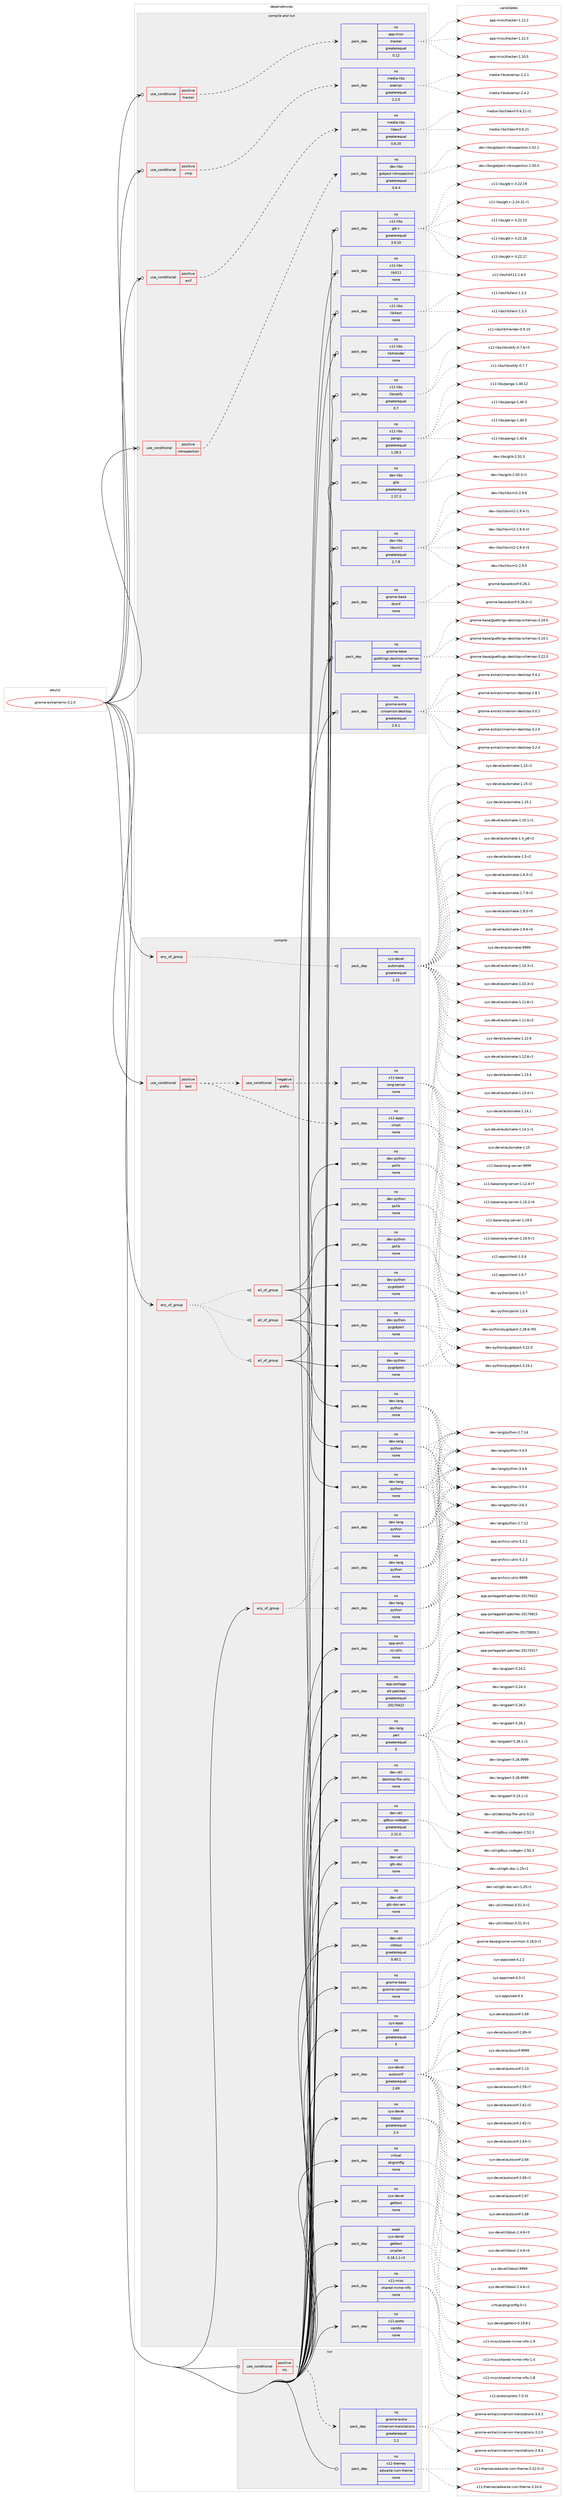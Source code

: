 digraph prolog {

# *************
# Graph options
# *************

newrank=true;
concentrate=true;
compound=true;
graph [rankdir=LR,fontname=Helvetica,fontsize=10,ranksep=1.5];#, ranksep=2.5, nodesep=0.2];
edge  [arrowhead=vee];
node  [fontname=Helvetica,fontsize=10];

# **********
# The ebuild
# **********

subgraph cluster_leftcol {
color=gray;
rank=same;
label=<<i>ebuild</i>>;
id [label="gnome-extra/nemo-3.2.0", color=red, width=4, href="../gnome-extra/nemo-3.2.0.svg"];
}

# ****************
# The dependencies
# ****************

subgraph cluster_midcol {
color=gray;
label=<<i>dependencies</i>>;
subgraph cluster_compile {
fillcolor="#eeeeee";
style=filled;
label=<<i>compile</i>>;
subgraph any4869 {
dependency311850 [label=<<TABLE BORDER="0" CELLBORDER="1" CELLSPACING="0" CELLPADDING="4"><TR><TD CELLPADDING="10">any_of_group</TD></TR></TABLE>>, shape=none, color=red];subgraph all85 {
dependency311851 [label=<<TABLE BORDER="0" CELLBORDER="1" CELLSPACING="0" CELLPADDING="4"><TR><TD CELLPADDING="10">all_of_group</TD></TR></TABLE>>, shape=none, color=red];subgraph pack224822 {
dependency311852 [label=<<TABLE BORDER="0" CELLBORDER="1" CELLSPACING="0" CELLPADDING="4" WIDTH="220"><TR><TD ROWSPAN="6" CELLPADDING="30">pack_dep</TD></TR><TR><TD WIDTH="110">no</TD></TR><TR><TD>dev-lang</TD></TR><TR><TD>python</TD></TR><TR><TD>none</TD></TR><TR><TD></TD></TR></TABLE>>, shape=none, color=blue];
}
dependency311851:e -> dependency311852:w [weight=20,style="solid",arrowhead="inv"];
subgraph pack224823 {
dependency311853 [label=<<TABLE BORDER="0" CELLBORDER="1" CELLSPACING="0" CELLPADDING="4" WIDTH="220"><TR><TD ROWSPAN="6" CELLPADDING="30">pack_dep</TD></TR><TR><TD WIDTH="110">no</TD></TR><TR><TD>dev-python</TD></TR><TR><TD>polib</TD></TR><TR><TD>none</TD></TR><TR><TD></TD></TR></TABLE>>, shape=none, color=blue];
}
dependency311851:e -> dependency311853:w [weight=20,style="solid",arrowhead="inv"];
subgraph pack224824 {
dependency311854 [label=<<TABLE BORDER="0" CELLBORDER="1" CELLSPACING="0" CELLPADDING="4" WIDTH="220"><TR><TD ROWSPAN="6" CELLPADDING="30">pack_dep</TD></TR><TR><TD WIDTH="110">no</TD></TR><TR><TD>dev-python</TD></TR><TR><TD>pygobject</TD></TR><TR><TD>none</TD></TR><TR><TD></TD></TR></TABLE>>, shape=none, color=blue];
}
dependency311851:e -> dependency311854:w [weight=20,style="solid",arrowhead="inv"];
}
dependency311850:e -> dependency311851:w [weight=20,style="dotted",arrowhead="oinv"];
subgraph all86 {
dependency311855 [label=<<TABLE BORDER="0" CELLBORDER="1" CELLSPACING="0" CELLPADDING="4"><TR><TD CELLPADDING="10">all_of_group</TD></TR></TABLE>>, shape=none, color=red];subgraph pack224825 {
dependency311856 [label=<<TABLE BORDER="0" CELLBORDER="1" CELLSPACING="0" CELLPADDING="4" WIDTH="220"><TR><TD ROWSPAN="6" CELLPADDING="30">pack_dep</TD></TR><TR><TD WIDTH="110">no</TD></TR><TR><TD>dev-lang</TD></TR><TR><TD>python</TD></TR><TR><TD>none</TD></TR><TR><TD></TD></TR></TABLE>>, shape=none, color=blue];
}
dependency311855:e -> dependency311856:w [weight=20,style="solid",arrowhead="inv"];
subgraph pack224826 {
dependency311857 [label=<<TABLE BORDER="0" CELLBORDER="1" CELLSPACING="0" CELLPADDING="4" WIDTH="220"><TR><TD ROWSPAN="6" CELLPADDING="30">pack_dep</TD></TR><TR><TD WIDTH="110">no</TD></TR><TR><TD>dev-python</TD></TR><TR><TD>polib</TD></TR><TR><TD>none</TD></TR><TR><TD></TD></TR></TABLE>>, shape=none, color=blue];
}
dependency311855:e -> dependency311857:w [weight=20,style="solid",arrowhead="inv"];
subgraph pack224827 {
dependency311858 [label=<<TABLE BORDER="0" CELLBORDER="1" CELLSPACING="0" CELLPADDING="4" WIDTH="220"><TR><TD ROWSPAN="6" CELLPADDING="30">pack_dep</TD></TR><TR><TD WIDTH="110">no</TD></TR><TR><TD>dev-python</TD></TR><TR><TD>pygobject</TD></TR><TR><TD>none</TD></TR><TR><TD></TD></TR></TABLE>>, shape=none, color=blue];
}
dependency311855:e -> dependency311858:w [weight=20,style="solid",arrowhead="inv"];
}
dependency311850:e -> dependency311855:w [weight=20,style="dotted",arrowhead="oinv"];
subgraph all87 {
dependency311859 [label=<<TABLE BORDER="0" CELLBORDER="1" CELLSPACING="0" CELLPADDING="4"><TR><TD CELLPADDING="10">all_of_group</TD></TR></TABLE>>, shape=none, color=red];subgraph pack224828 {
dependency311860 [label=<<TABLE BORDER="0" CELLBORDER="1" CELLSPACING="0" CELLPADDING="4" WIDTH="220"><TR><TD ROWSPAN="6" CELLPADDING="30">pack_dep</TD></TR><TR><TD WIDTH="110">no</TD></TR><TR><TD>dev-lang</TD></TR><TR><TD>python</TD></TR><TR><TD>none</TD></TR><TR><TD></TD></TR></TABLE>>, shape=none, color=blue];
}
dependency311859:e -> dependency311860:w [weight=20,style="solid",arrowhead="inv"];
subgraph pack224829 {
dependency311861 [label=<<TABLE BORDER="0" CELLBORDER="1" CELLSPACING="0" CELLPADDING="4" WIDTH="220"><TR><TD ROWSPAN="6" CELLPADDING="30">pack_dep</TD></TR><TR><TD WIDTH="110">no</TD></TR><TR><TD>dev-python</TD></TR><TR><TD>polib</TD></TR><TR><TD>none</TD></TR><TR><TD></TD></TR></TABLE>>, shape=none, color=blue];
}
dependency311859:e -> dependency311861:w [weight=20,style="solid",arrowhead="inv"];
subgraph pack224830 {
dependency311862 [label=<<TABLE BORDER="0" CELLBORDER="1" CELLSPACING="0" CELLPADDING="4" WIDTH="220"><TR><TD ROWSPAN="6" CELLPADDING="30">pack_dep</TD></TR><TR><TD WIDTH="110">no</TD></TR><TR><TD>dev-python</TD></TR><TR><TD>pygobject</TD></TR><TR><TD>none</TD></TR><TR><TD></TD></TR></TABLE>>, shape=none, color=blue];
}
dependency311859:e -> dependency311862:w [weight=20,style="solid",arrowhead="inv"];
}
dependency311850:e -> dependency311859:w [weight=20,style="dotted",arrowhead="oinv"];
}
id:e -> dependency311850:w [weight=20,style="solid",arrowhead="vee"];
subgraph any4870 {
dependency311863 [label=<<TABLE BORDER="0" CELLBORDER="1" CELLSPACING="0" CELLPADDING="4"><TR><TD CELLPADDING="10">any_of_group</TD></TR></TABLE>>, shape=none, color=red];subgraph pack224831 {
dependency311864 [label=<<TABLE BORDER="0" CELLBORDER="1" CELLSPACING="0" CELLPADDING="4" WIDTH="220"><TR><TD ROWSPAN="6" CELLPADDING="30">pack_dep</TD></TR><TR><TD WIDTH="110">no</TD></TR><TR><TD>dev-lang</TD></TR><TR><TD>python</TD></TR><TR><TD>none</TD></TR><TR><TD></TD></TR></TABLE>>, shape=none, color=blue];
}
dependency311863:e -> dependency311864:w [weight=20,style="dotted",arrowhead="oinv"];
subgraph pack224832 {
dependency311865 [label=<<TABLE BORDER="0" CELLBORDER="1" CELLSPACING="0" CELLPADDING="4" WIDTH="220"><TR><TD ROWSPAN="6" CELLPADDING="30">pack_dep</TD></TR><TR><TD WIDTH="110">no</TD></TR><TR><TD>dev-lang</TD></TR><TR><TD>python</TD></TR><TR><TD>none</TD></TR><TR><TD></TD></TR></TABLE>>, shape=none, color=blue];
}
dependency311863:e -> dependency311865:w [weight=20,style="dotted",arrowhead="oinv"];
subgraph pack224833 {
dependency311866 [label=<<TABLE BORDER="0" CELLBORDER="1" CELLSPACING="0" CELLPADDING="4" WIDTH="220"><TR><TD ROWSPAN="6" CELLPADDING="30">pack_dep</TD></TR><TR><TD WIDTH="110">no</TD></TR><TR><TD>dev-lang</TD></TR><TR><TD>python</TD></TR><TR><TD>none</TD></TR><TR><TD></TD></TR></TABLE>>, shape=none, color=blue];
}
dependency311863:e -> dependency311866:w [weight=20,style="dotted",arrowhead="oinv"];
}
id:e -> dependency311863:w [weight=20,style="solid",arrowhead="vee"];
subgraph any4871 {
dependency311867 [label=<<TABLE BORDER="0" CELLBORDER="1" CELLSPACING="0" CELLPADDING="4"><TR><TD CELLPADDING="10">any_of_group</TD></TR></TABLE>>, shape=none, color=red];subgraph pack224834 {
dependency311868 [label=<<TABLE BORDER="0" CELLBORDER="1" CELLSPACING="0" CELLPADDING="4" WIDTH="220"><TR><TD ROWSPAN="6" CELLPADDING="30">pack_dep</TD></TR><TR><TD WIDTH="110">no</TD></TR><TR><TD>sys-devel</TD></TR><TR><TD>automake</TD></TR><TR><TD>greaterequal</TD></TR><TR><TD>1.15</TD></TR></TABLE>>, shape=none, color=blue];
}
dependency311867:e -> dependency311868:w [weight=20,style="dotted",arrowhead="oinv"];
}
id:e -> dependency311867:w [weight=20,style="solid",arrowhead="vee"];
subgraph cond82077 {
dependency311869 [label=<<TABLE BORDER="0" CELLBORDER="1" CELLSPACING="0" CELLPADDING="4"><TR><TD ROWSPAN="3" CELLPADDING="10">use_conditional</TD></TR><TR><TD>positive</TD></TR><TR><TD>test</TD></TR></TABLE>>, shape=none, color=red];
subgraph cond82078 {
dependency311870 [label=<<TABLE BORDER="0" CELLBORDER="1" CELLSPACING="0" CELLPADDING="4"><TR><TD ROWSPAN="3" CELLPADDING="10">use_conditional</TD></TR><TR><TD>negative</TD></TR><TR><TD>prefix</TD></TR></TABLE>>, shape=none, color=red];
subgraph pack224835 {
dependency311871 [label=<<TABLE BORDER="0" CELLBORDER="1" CELLSPACING="0" CELLPADDING="4" WIDTH="220"><TR><TD ROWSPAN="6" CELLPADDING="30">pack_dep</TD></TR><TR><TD WIDTH="110">no</TD></TR><TR><TD>x11-base</TD></TR><TR><TD>xorg-server</TD></TR><TR><TD>none</TD></TR><TR><TD></TD></TR></TABLE>>, shape=none, color=blue];
}
dependency311870:e -> dependency311871:w [weight=20,style="dashed",arrowhead="vee"];
}
dependency311869:e -> dependency311870:w [weight=20,style="dashed",arrowhead="vee"];
subgraph pack224836 {
dependency311872 [label=<<TABLE BORDER="0" CELLBORDER="1" CELLSPACING="0" CELLPADDING="4" WIDTH="220"><TR><TD ROWSPAN="6" CELLPADDING="30">pack_dep</TD></TR><TR><TD WIDTH="110">no</TD></TR><TR><TD>x11-apps</TD></TR><TR><TD>xhost</TD></TR><TR><TD>none</TD></TR><TR><TD></TD></TR></TABLE>>, shape=none, color=blue];
}
dependency311869:e -> dependency311872:w [weight=20,style="dashed",arrowhead="vee"];
}
id:e -> dependency311869:w [weight=20,style="solid",arrowhead="vee"];
subgraph pack224837 {
dependency311873 [label=<<TABLE BORDER="0" CELLBORDER="1" CELLSPACING="0" CELLPADDING="4" WIDTH="220"><TR><TD ROWSPAN="6" CELLPADDING="30">pack_dep</TD></TR><TR><TD WIDTH="110">no</TD></TR><TR><TD>app-arch</TD></TR><TR><TD>xz-utils</TD></TR><TR><TD>none</TD></TR><TR><TD></TD></TR></TABLE>>, shape=none, color=blue];
}
id:e -> dependency311873:w [weight=20,style="solid",arrowhead="vee"];
subgraph pack224838 {
dependency311874 [label=<<TABLE BORDER="0" CELLBORDER="1" CELLSPACING="0" CELLPADDING="4" WIDTH="220"><TR><TD ROWSPAN="6" CELLPADDING="30">pack_dep</TD></TR><TR><TD WIDTH="110">no</TD></TR><TR><TD>app-portage</TD></TR><TR><TD>elt-patches</TD></TR><TR><TD>greaterequal</TD></TR><TR><TD>20170422</TD></TR></TABLE>>, shape=none, color=blue];
}
id:e -> dependency311874:w [weight=20,style="solid",arrowhead="vee"];
subgraph pack224839 {
dependency311875 [label=<<TABLE BORDER="0" CELLBORDER="1" CELLSPACING="0" CELLPADDING="4" WIDTH="220"><TR><TD ROWSPAN="6" CELLPADDING="30">pack_dep</TD></TR><TR><TD WIDTH="110">no</TD></TR><TR><TD>dev-lang</TD></TR><TR><TD>perl</TD></TR><TR><TD>greaterequal</TD></TR><TR><TD>5</TD></TR></TABLE>>, shape=none, color=blue];
}
id:e -> dependency311875:w [weight=20,style="solid",arrowhead="vee"];
subgraph pack224840 {
dependency311876 [label=<<TABLE BORDER="0" CELLBORDER="1" CELLSPACING="0" CELLPADDING="4" WIDTH="220"><TR><TD ROWSPAN="6" CELLPADDING="30">pack_dep</TD></TR><TR><TD WIDTH="110">no</TD></TR><TR><TD>dev-util</TD></TR><TR><TD>desktop-file-utils</TD></TR><TR><TD>none</TD></TR><TR><TD></TD></TR></TABLE>>, shape=none, color=blue];
}
id:e -> dependency311876:w [weight=20,style="solid",arrowhead="vee"];
subgraph pack224841 {
dependency311877 [label=<<TABLE BORDER="0" CELLBORDER="1" CELLSPACING="0" CELLPADDING="4" WIDTH="220"><TR><TD ROWSPAN="6" CELLPADDING="30">pack_dep</TD></TR><TR><TD WIDTH="110">no</TD></TR><TR><TD>dev-util</TD></TR><TR><TD>gdbus-codegen</TD></TR><TR><TD>greaterequal</TD></TR><TR><TD>2.31.0</TD></TR></TABLE>>, shape=none, color=blue];
}
id:e -> dependency311877:w [weight=20,style="solid",arrowhead="vee"];
subgraph pack224842 {
dependency311878 [label=<<TABLE BORDER="0" CELLBORDER="1" CELLSPACING="0" CELLPADDING="4" WIDTH="220"><TR><TD ROWSPAN="6" CELLPADDING="30">pack_dep</TD></TR><TR><TD WIDTH="110">no</TD></TR><TR><TD>dev-util</TD></TR><TR><TD>gtk-doc</TD></TR><TR><TD>none</TD></TR><TR><TD></TD></TR></TABLE>>, shape=none, color=blue];
}
id:e -> dependency311878:w [weight=20,style="solid",arrowhead="vee"];
subgraph pack224843 {
dependency311879 [label=<<TABLE BORDER="0" CELLBORDER="1" CELLSPACING="0" CELLPADDING="4" WIDTH="220"><TR><TD ROWSPAN="6" CELLPADDING="30">pack_dep</TD></TR><TR><TD WIDTH="110">no</TD></TR><TR><TD>dev-util</TD></TR><TR><TD>gtk-doc-am</TD></TR><TR><TD>none</TD></TR><TR><TD></TD></TR></TABLE>>, shape=none, color=blue];
}
id:e -> dependency311879:w [weight=20,style="solid",arrowhead="vee"];
subgraph pack224844 {
dependency311880 [label=<<TABLE BORDER="0" CELLBORDER="1" CELLSPACING="0" CELLPADDING="4" WIDTH="220"><TR><TD ROWSPAN="6" CELLPADDING="30">pack_dep</TD></TR><TR><TD WIDTH="110">no</TD></TR><TR><TD>dev-util</TD></TR><TR><TD>intltool</TD></TR><TR><TD>greaterequal</TD></TR><TR><TD>0.40.1</TD></TR></TABLE>>, shape=none, color=blue];
}
id:e -> dependency311880:w [weight=20,style="solid",arrowhead="vee"];
subgraph pack224845 {
dependency311881 [label=<<TABLE BORDER="0" CELLBORDER="1" CELLSPACING="0" CELLPADDING="4" WIDTH="220"><TR><TD ROWSPAN="6" CELLPADDING="30">pack_dep</TD></TR><TR><TD WIDTH="110">no</TD></TR><TR><TD>gnome-base</TD></TR><TR><TD>gnome-common</TD></TR><TR><TD>none</TD></TR><TR><TD></TD></TR></TABLE>>, shape=none, color=blue];
}
id:e -> dependency311881:w [weight=20,style="solid",arrowhead="vee"];
subgraph pack224846 {
dependency311882 [label=<<TABLE BORDER="0" CELLBORDER="1" CELLSPACING="0" CELLPADDING="4" WIDTH="220"><TR><TD ROWSPAN="6" CELLPADDING="30">pack_dep</TD></TR><TR><TD WIDTH="110">no</TD></TR><TR><TD>sys-apps</TD></TR><TR><TD>sed</TD></TR><TR><TD>greaterequal</TD></TR><TR><TD>4</TD></TR></TABLE>>, shape=none, color=blue];
}
id:e -> dependency311882:w [weight=20,style="solid",arrowhead="vee"];
subgraph pack224847 {
dependency311883 [label=<<TABLE BORDER="0" CELLBORDER="1" CELLSPACING="0" CELLPADDING="4" WIDTH="220"><TR><TD ROWSPAN="6" CELLPADDING="30">pack_dep</TD></TR><TR><TD WIDTH="110">no</TD></TR><TR><TD>sys-devel</TD></TR><TR><TD>autoconf</TD></TR><TR><TD>greaterequal</TD></TR><TR><TD>2.69</TD></TR></TABLE>>, shape=none, color=blue];
}
id:e -> dependency311883:w [weight=20,style="solid",arrowhead="vee"];
subgraph pack224848 {
dependency311884 [label=<<TABLE BORDER="0" CELLBORDER="1" CELLSPACING="0" CELLPADDING="4" WIDTH="220"><TR><TD ROWSPAN="6" CELLPADDING="30">pack_dep</TD></TR><TR><TD WIDTH="110">no</TD></TR><TR><TD>sys-devel</TD></TR><TR><TD>gettext</TD></TR><TR><TD>none</TD></TR><TR><TD></TD></TR></TABLE>>, shape=none, color=blue];
}
id:e -> dependency311884:w [weight=20,style="solid",arrowhead="vee"];
subgraph pack224849 {
dependency311885 [label=<<TABLE BORDER="0" CELLBORDER="1" CELLSPACING="0" CELLPADDING="4" WIDTH="220"><TR><TD ROWSPAN="6" CELLPADDING="30">pack_dep</TD></TR><TR><TD WIDTH="110">no</TD></TR><TR><TD>sys-devel</TD></TR><TR><TD>libtool</TD></TR><TR><TD>greaterequal</TD></TR><TR><TD>2.4</TD></TR></TABLE>>, shape=none, color=blue];
}
id:e -> dependency311885:w [weight=20,style="solid",arrowhead="vee"];
subgraph pack224850 {
dependency311886 [label=<<TABLE BORDER="0" CELLBORDER="1" CELLSPACING="0" CELLPADDING="4" WIDTH="220"><TR><TD ROWSPAN="6" CELLPADDING="30">pack_dep</TD></TR><TR><TD WIDTH="110">no</TD></TR><TR><TD>virtual</TD></TR><TR><TD>pkgconfig</TD></TR><TR><TD>none</TD></TR><TR><TD></TD></TR></TABLE>>, shape=none, color=blue];
}
id:e -> dependency311886:w [weight=20,style="solid",arrowhead="vee"];
subgraph pack224851 {
dependency311887 [label=<<TABLE BORDER="0" CELLBORDER="1" CELLSPACING="0" CELLPADDING="4" WIDTH="220"><TR><TD ROWSPAN="6" CELLPADDING="30">pack_dep</TD></TR><TR><TD WIDTH="110">no</TD></TR><TR><TD>x11-misc</TD></TR><TR><TD>shared-mime-info</TD></TR><TR><TD>none</TD></TR><TR><TD></TD></TR></TABLE>>, shape=none, color=blue];
}
id:e -> dependency311887:w [weight=20,style="solid",arrowhead="vee"];
subgraph pack224852 {
dependency311888 [label=<<TABLE BORDER="0" CELLBORDER="1" CELLSPACING="0" CELLPADDING="4" WIDTH="220"><TR><TD ROWSPAN="6" CELLPADDING="30">pack_dep</TD></TR><TR><TD WIDTH="110">no</TD></TR><TR><TD>x11-proto</TD></TR><TR><TD>xproto</TD></TR><TR><TD>none</TD></TR><TR><TD></TD></TR></TABLE>>, shape=none, color=blue];
}
id:e -> dependency311888:w [weight=20,style="solid",arrowhead="vee"];
subgraph pack224853 {
dependency311889 [label=<<TABLE BORDER="0" CELLBORDER="1" CELLSPACING="0" CELLPADDING="4" WIDTH="220"><TR><TD ROWSPAN="6" CELLPADDING="30">pack_dep</TD></TR><TR><TD WIDTH="110">weak</TD></TR><TR><TD>sys-devel</TD></TR><TR><TD>gettext</TD></TR><TR><TD>smaller</TD></TR><TR><TD>0.18.1.1-r3</TD></TR></TABLE>>, shape=none, color=blue];
}
id:e -> dependency311889:w [weight=20,style="solid",arrowhead="vee"];
}
subgraph cluster_compileandrun {
fillcolor="#eeeeee";
style=filled;
label=<<i>compile and run</i>>;
subgraph cond82079 {
dependency311890 [label=<<TABLE BORDER="0" CELLBORDER="1" CELLSPACING="0" CELLPADDING="4"><TR><TD ROWSPAN="3" CELLPADDING="10">use_conditional</TD></TR><TR><TD>positive</TD></TR><TR><TD>exif</TD></TR></TABLE>>, shape=none, color=red];
subgraph pack224854 {
dependency311891 [label=<<TABLE BORDER="0" CELLBORDER="1" CELLSPACING="0" CELLPADDING="4" WIDTH="220"><TR><TD ROWSPAN="6" CELLPADDING="30">pack_dep</TD></TR><TR><TD WIDTH="110">no</TD></TR><TR><TD>media-libs</TD></TR><TR><TD>libexif</TD></TR><TR><TD>greaterequal</TD></TR><TR><TD>0.6.20</TD></TR></TABLE>>, shape=none, color=blue];
}
dependency311890:e -> dependency311891:w [weight=20,style="dashed",arrowhead="vee"];
}
id:e -> dependency311890:w [weight=20,style="solid",arrowhead="odotvee"];
subgraph cond82080 {
dependency311892 [label=<<TABLE BORDER="0" CELLBORDER="1" CELLSPACING="0" CELLPADDING="4"><TR><TD ROWSPAN="3" CELLPADDING="10">use_conditional</TD></TR><TR><TD>positive</TD></TR><TR><TD>introspection</TD></TR></TABLE>>, shape=none, color=red];
subgraph pack224855 {
dependency311893 [label=<<TABLE BORDER="0" CELLBORDER="1" CELLSPACING="0" CELLPADDING="4" WIDTH="220"><TR><TD ROWSPAN="6" CELLPADDING="30">pack_dep</TD></TR><TR><TD WIDTH="110">no</TD></TR><TR><TD>dev-libs</TD></TR><TR><TD>gobject-introspection</TD></TR><TR><TD>greaterequal</TD></TR><TR><TD>0.6.4</TD></TR></TABLE>>, shape=none, color=blue];
}
dependency311892:e -> dependency311893:w [weight=20,style="dashed",arrowhead="vee"];
}
id:e -> dependency311892:w [weight=20,style="solid",arrowhead="odotvee"];
subgraph cond82081 {
dependency311894 [label=<<TABLE BORDER="0" CELLBORDER="1" CELLSPACING="0" CELLPADDING="4"><TR><TD ROWSPAN="3" CELLPADDING="10">use_conditional</TD></TR><TR><TD>positive</TD></TR><TR><TD>tracker</TD></TR></TABLE>>, shape=none, color=red];
subgraph pack224856 {
dependency311895 [label=<<TABLE BORDER="0" CELLBORDER="1" CELLSPACING="0" CELLPADDING="4" WIDTH="220"><TR><TD ROWSPAN="6" CELLPADDING="30">pack_dep</TD></TR><TR><TD WIDTH="110">no</TD></TR><TR><TD>app-misc</TD></TR><TR><TD>tracker</TD></TR><TR><TD>greaterequal</TD></TR><TR><TD>0.12</TD></TR></TABLE>>, shape=none, color=blue];
}
dependency311894:e -> dependency311895:w [weight=20,style="dashed",arrowhead="vee"];
}
id:e -> dependency311894:w [weight=20,style="solid",arrowhead="odotvee"];
subgraph cond82082 {
dependency311896 [label=<<TABLE BORDER="0" CELLBORDER="1" CELLSPACING="0" CELLPADDING="4"><TR><TD ROWSPAN="3" CELLPADDING="10">use_conditional</TD></TR><TR><TD>positive</TD></TR><TR><TD>xmp</TD></TR></TABLE>>, shape=none, color=red];
subgraph pack224857 {
dependency311897 [label=<<TABLE BORDER="0" CELLBORDER="1" CELLSPACING="0" CELLPADDING="4" WIDTH="220"><TR><TD ROWSPAN="6" CELLPADDING="30">pack_dep</TD></TR><TR><TD WIDTH="110">no</TD></TR><TR><TD>media-libs</TD></TR><TR><TD>exempi</TD></TR><TR><TD>greaterequal</TD></TR><TR><TD>2.2.0</TD></TR></TABLE>>, shape=none, color=blue];
}
dependency311896:e -> dependency311897:w [weight=20,style="dashed",arrowhead="vee"];
}
id:e -> dependency311896:w [weight=20,style="solid",arrowhead="odotvee"];
subgraph pack224858 {
dependency311898 [label=<<TABLE BORDER="0" CELLBORDER="1" CELLSPACING="0" CELLPADDING="4" WIDTH="220"><TR><TD ROWSPAN="6" CELLPADDING="30">pack_dep</TD></TR><TR><TD WIDTH="110">no</TD></TR><TR><TD>dev-libs</TD></TR><TR><TD>glib</TD></TR><TR><TD>greaterequal</TD></TR><TR><TD>2.37.3</TD></TR></TABLE>>, shape=none, color=blue];
}
id:e -> dependency311898:w [weight=20,style="solid",arrowhead="odotvee"];
subgraph pack224859 {
dependency311899 [label=<<TABLE BORDER="0" CELLBORDER="1" CELLSPACING="0" CELLPADDING="4" WIDTH="220"><TR><TD ROWSPAN="6" CELLPADDING="30">pack_dep</TD></TR><TR><TD WIDTH="110">no</TD></TR><TR><TD>dev-libs</TD></TR><TR><TD>libxml2</TD></TR><TR><TD>greaterequal</TD></TR><TR><TD>2.7.8</TD></TR></TABLE>>, shape=none, color=blue];
}
id:e -> dependency311899:w [weight=20,style="solid",arrowhead="odotvee"];
subgraph pack224860 {
dependency311900 [label=<<TABLE BORDER="0" CELLBORDER="1" CELLSPACING="0" CELLPADDING="4" WIDTH="220"><TR><TD ROWSPAN="6" CELLPADDING="30">pack_dep</TD></TR><TR><TD WIDTH="110">no</TD></TR><TR><TD>gnome-base</TD></TR><TR><TD>dconf</TD></TR><TR><TD>none</TD></TR><TR><TD></TD></TR></TABLE>>, shape=none, color=blue];
}
id:e -> dependency311900:w [weight=20,style="solid",arrowhead="odotvee"];
subgraph pack224861 {
dependency311901 [label=<<TABLE BORDER="0" CELLBORDER="1" CELLSPACING="0" CELLPADDING="4" WIDTH="220"><TR><TD ROWSPAN="6" CELLPADDING="30">pack_dep</TD></TR><TR><TD WIDTH="110">no</TD></TR><TR><TD>gnome-base</TD></TR><TR><TD>gsettings-desktop-schemas</TD></TR><TR><TD>none</TD></TR><TR><TD></TD></TR></TABLE>>, shape=none, color=blue];
}
id:e -> dependency311901:w [weight=20,style="solid",arrowhead="odotvee"];
subgraph pack224862 {
dependency311902 [label=<<TABLE BORDER="0" CELLBORDER="1" CELLSPACING="0" CELLPADDING="4" WIDTH="220"><TR><TD ROWSPAN="6" CELLPADDING="30">pack_dep</TD></TR><TR><TD WIDTH="110">no</TD></TR><TR><TD>gnome-extra</TD></TR><TR><TD>cinnamon-desktop</TD></TR><TR><TD>greaterequal</TD></TR><TR><TD>2.6.1</TD></TR></TABLE>>, shape=none, color=blue];
}
id:e -> dependency311902:w [weight=20,style="solid",arrowhead="odotvee"];
subgraph pack224863 {
dependency311903 [label=<<TABLE BORDER="0" CELLBORDER="1" CELLSPACING="0" CELLPADDING="4" WIDTH="220"><TR><TD ROWSPAN="6" CELLPADDING="30">pack_dep</TD></TR><TR><TD WIDTH="110">no</TD></TR><TR><TD>x11-libs</TD></TR><TR><TD>gtk+</TD></TR><TR><TD>greaterequal</TD></TR><TR><TD>3.9.10</TD></TR></TABLE>>, shape=none, color=blue];
}
id:e -> dependency311903:w [weight=20,style="solid",arrowhead="odotvee"];
subgraph pack224864 {
dependency311904 [label=<<TABLE BORDER="0" CELLBORDER="1" CELLSPACING="0" CELLPADDING="4" WIDTH="220"><TR><TD ROWSPAN="6" CELLPADDING="30">pack_dep</TD></TR><TR><TD WIDTH="110">no</TD></TR><TR><TD>x11-libs</TD></TR><TR><TD>libX11</TD></TR><TR><TD>none</TD></TR><TR><TD></TD></TR></TABLE>>, shape=none, color=blue];
}
id:e -> dependency311904:w [weight=20,style="solid",arrowhead="odotvee"];
subgraph pack224865 {
dependency311905 [label=<<TABLE BORDER="0" CELLBORDER="1" CELLSPACING="0" CELLPADDING="4" WIDTH="220"><TR><TD ROWSPAN="6" CELLPADDING="30">pack_dep</TD></TR><TR><TD WIDTH="110">no</TD></TR><TR><TD>x11-libs</TD></TR><TR><TD>libXext</TD></TR><TR><TD>none</TD></TR><TR><TD></TD></TR></TABLE>>, shape=none, color=blue];
}
id:e -> dependency311905:w [weight=20,style="solid",arrowhead="odotvee"];
subgraph pack224866 {
dependency311906 [label=<<TABLE BORDER="0" CELLBORDER="1" CELLSPACING="0" CELLPADDING="4" WIDTH="220"><TR><TD ROWSPAN="6" CELLPADDING="30">pack_dep</TD></TR><TR><TD WIDTH="110">no</TD></TR><TR><TD>x11-libs</TD></TR><TR><TD>libXrender</TD></TR><TR><TD>none</TD></TR><TR><TD></TD></TR></TABLE>>, shape=none, color=blue];
}
id:e -> dependency311906:w [weight=20,style="solid",arrowhead="odotvee"];
subgraph pack224867 {
dependency311907 [label=<<TABLE BORDER="0" CELLBORDER="1" CELLSPACING="0" CELLPADDING="4" WIDTH="220"><TR><TD ROWSPAN="6" CELLPADDING="30">pack_dep</TD></TR><TR><TD WIDTH="110">no</TD></TR><TR><TD>x11-libs</TD></TR><TR><TD>libnotify</TD></TR><TR><TD>greaterequal</TD></TR><TR><TD>0.7</TD></TR></TABLE>>, shape=none, color=blue];
}
id:e -> dependency311907:w [weight=20,style="solid",arrowhead="odotvee"];
subgraph pack224868 {
dependency311908 [label=<<TABLE BORDER="0" CELLBORDER="1" CELLSPACING="0" CELLPADDING="4" WIDTH="220"><TR><TD ROWSPAN="6" CELLPADDING="30">pack_dep</TD></TR><TR><TD WIDTH="110">no</TD></TR><TR><TD>x11-libs</TD></TR><TR><TD>pango</TD></TR><TR><TD>greaterequal</TD></TR><TR><TD>1.28.3</TD></TR></TABLE>>, shape=none, color=blue];
}
id:e -> dependency311908:w [weight=20,style="solid",arrowhead="odotvee"];
}
subgraph cluster_run {
fillcolor="#eeeeee";
style=filled;
label=<<i>run</i>>;
subgraph cond82083 {
dependency311909 [label=<<TABLE BORDER="0" CELLBORDER="1" CELLSPACING="0" CELLPADDING="4"><TR><TD ROWSPAN="3" CELLPADDING="10">use_conditional</TD></TR><TR><TD>positive</TD></TR><TR><TD>nls</TD></TR></TABLE>>, shape=none, color=red];
subgraph pack224869 {
dependency311910 [label=<<TABLE BORDER="0" CELLBORDER="1" CELLSPACING="0" CELLPADDING="4" WIDTH="220"><TR><TD ROWSPAN="6" CELLPADDING="30">pack_dep</TD></TR><TR><TD WIDTH="110">no</TD></TR><TR><TD>gnome-extra</TD></TR><TR><TD>cinnamon-translations</TD></TR><TR><TD>greaterequal</TD></TR><TR><TD>2.2</TD></TR></TABLE>>, shape=none, color=blue];
}
dependency311909:e -> dependency311910:w [weight=20,style="dashed",arrowhead="vee"];
}
id:e -> dependency311909:w [weight=20,style="solid",arrowhead="odot"];
subgraph pack224870 {
dependency311911 [label=<<TABLE BORDER="0" CELLBORDER="1" CELLSPACING="0" CELLPADDING="4" WIDTH="220"><TR><TD ROWSPAN="6" CELLPADDING="30">pack_dep</TD></TR><TR><TD WIDTH="110">no</TD></TR><TR><TD>x11-themes</TD></TR><TR><TD>adwaita-icon-theme</TD></TR><TR><TD>none</TD></TR><TR><TD></TD></TR></TABLE>>, shape=none, color=blue];
}
id:e -> dependency311911:w [weight=20,style="solid",arrowhead="odot"];
}
}

# **************
# The candidates
# **************

subgraph cluster_choices {
rank=same;
color=gray;
label=<<i>candidates</i>>;

subgraph choice224822 {
color=black;
nodesep=1;
choice10010111845108971101034711212111610411111045504655464950 [label="dev-lang/python-2.7.12", color=red, width=4,href="../dev-lang/python-2.7.12.svg"];
choice10010111845108971101034711212111610411111045504655464952 [label="dev-lang/python-2.7.14", color=red, width=4,href="../dev-lang/python-2.7.14.svg"];
choice100101118451089711010347112121116104111110455146524653 [label="dev-lang/python-3.4.5", color=red, width=4,href="../dev-lang/python-3.4.5.svg"];
choice100101118451089711010347112121116104111110455146524654 [label="dev-lang/python-3.4.6", color=red, width=4,href="../dev-lang/python-3.4.6.svg"];
choice100101118451089711010347112121116104111110455146534652 [label="dev-lang/python-3.5.4", color=red, width=4,href="../dev-lang/python-3.5.4.svg"];
choice100101118451089711010347112121116104111110455146544651 [label="dev-lang/python-3.6.3", color=red, width=4,href="../dev-lang/python-3.6.3.svg"];
dependency311852:e -> choice10010111845108971101034711212111610411111045504655464950:w [style=dotted,weight="100"];
dependency311852:e -> choice10010111845108971101034711212111610411111045504655464952:w [style=dotted,weight="100"];
dependency311852:e -> choice100101118451089711010347112121116104111110455146524653:w [style=dotted,weight="100"];
dependency311852:e -> choice100101118451089711010347112121116104111110455146524654:w [style=dotted,weight="100"];
dependency311852:e -> choice100101118451089711010347112121116104111110455146534652:w [style=dotted,weight="100"];
dependency311852:e -> choice100101118451089711010347112121116104111110455146544651:w [style=dotted,weight="100"];
}
subgraph choice224823 {
color=black;
nodesep=1;
choice100101118451121211161041111104711211110810598454946484652 [label="dev-python/polib-1.0.4", color=red, width=4,href="../dev-python/polib-1.0.4.svg"];
choice100101118451121211161041111104711211110810598454946484655 [label="dev-python/polib-1.0.7", color=red, width=4,href="../dev-python/polib-1.0.7.svg"];
dependency311853:e -> choice100101118451121211161041111104711211110810598454946484652:w [style=dotted,weight="100"];
dependency311853:e -> choice100101118451121211161041111104711211110810598454946484655:w [style=dotted,weight="100"];
}
subgraph choice224824 {
color=black;
nodesep=1;
choice1001011184511212111610411111047112121103111981061019911645504650564654451145353 [label="dev-python/pygobject-2.28.6-r55", color=red, width=4,href="../dev-python/pygobject-2.28.6-r55.svg"];
choice1001011184511212111610411111047112121103111981061019911645514650504648 [label="dev-python/pygobject-3.22.0", color=red, width=4,href="../dev-python/pygobject-3.22.0.svg"];
choice1001011184511212111610411111047112121103111981061019911645514650524649 [label="dev-python/pygobject-3.24.1", color=red, width=4,href="../dev-python/pygobject-3.24.1.svg"];
dependency311854:e -> choice1001011184511212111610411111047112121103111981061019911645504650564654451145353:w [style=dotted,weight="100"];
dependency311854:e -> choice1001011184511212111610411111047112121103111981061019911645514650504648:w [style=dotted,weight="100"];
dependency311854:e -> choice1001011184511212111610411111047112121103111981061019911645514650524649:w [style=dotted,weight="100"];
}
subgraph choice224825 {
color=black;
nodesep=1;
choice10010111845108971101034711212111610411111045504655464950 [label="dev-lang/python-2.7.12", color=red, width=4,href="../dev-lang/python-2.7.12.svg"];
choice10010111845108971101034711212111610411111045504655464952 [label="dev-lang/python-2.7.14", color=red, width=4,href="../dev-lang/python-2.7.14.svg"];
choice100101118451089711010347112121116104111110455146524653 [label="dev-lang/python-3.4.5", color=red, width=4,href="../dev-lang/python-3.4.5.svg"];
choice100101118451089711010347112121116104111110455146524654 [label="dev-lang/python-3.4.6", color=red, width=4,href="../dev-lang/python-3.4.6.svg"];
choice100101118451089711010347112121116104111110455146534652 [label="dev-lang/python-3.5.4", color=red, width=4,href="../dev-lang/python-3.5.4.svg"];
choice100101118451089711010347112121116104111110455146544651 [label="dev-lang/python-3.6.3", color=red, width=4,href="../dev-lang/python-3.6.3.svg"];
dependency311856:e -> choice10010111845108971101034711212111610411111045504655464950:w [style=dotted,weight="100"];
dependency311856:e -> choice10010111845108971101034711212111610411111045504655464952:w [style=dotted,weight="100"];
dependency311856:e -> choice100101118451089711010347112121116104111110455146524653:w [style=dotted,weight="100"];
dependency311856:e -> choice100101118451089711010347112121116104111110455146524654:w [style=dotted,weight="100"];
dependency311856:e -> choice100101118451089711010347112121116104111110455146534652:w [style=dotted,weight="100"];
dependency311856:e -> choice100101118451089711010347112121116104111110455146544651:w [style=dotted,weight="100"];
}
subgraph choice224826 {
color=black;
nodesep=1;
choice100101118451121211161041111104711211110810598454946484652 [label="dev-python/polib-1.0.4", color=red, width=4,href="../dev-python/polib-1.0.4.svg"];
choice100101118451121211161041111104711211110810598454946484655 [label="dev-python/polib-1.0.7", color=red, width=4,href="../dev-python/polib-1.0.7.svg"];
dependency311857:e -> choice100101118451121211161041111104711211110810598454946484652:w [style=dotted,weight="100"];
dependency311857:e -> choice100101118451121211161041111104711211110810598454946484655:w [style=dotted,weight="100"];
}
subgraph choice224827 {
color=black;
nodesep=1;
choice1001011184511212111610411111047112121103111981061019911645504650564654451145353 [label="dev-python/pygobject-2.28.6-r55", color=red, width=4,href="../dev-python/pygobject-2.28.6-r55.svg"];
choice1001011184511212111610411111047112121103111981061019911645514650504648 [label="dev-python/pygobject-3.22.0", color=red, width=4,href="../dev-python/pygobject-3.22.0.svg"];
choice1001011184511212111610411111047112121103111981061019911645514650524649 [label="dev-python/pygobject-3.24.1", color=red, width=4,href="../dev-python/pygobject-3.24.1.svg"];
dependency311858:e -> choice1001011184511212111610411111047112121103111981061019911645504650564654451145353:w [style=dotted,weight="100"];
dependency311858:e -> choice1001011184511212111610411111047112121103111981061019911645514650504648:w [style=dotted,weight="100"];
dependency311858:e -> choice1001011184511212111610411111047112121103111981061019911645514650524649:w [style=dotted,weight="100"];
}
subgraph choice224828 {
color=black;
nodesep=1;
choice10010111845108971101034711212111610411111045504655464950 [label="dev-lang/python-2.7.12", color=red, width=4,href="../dev-lang/python-2.7.12.svg"];
choice10010111845108971101034711212111610411111045504655464952 [label="dev-lang/python-2.7.14", color=red, width=4,href="../dev-lang/python-2.7.14.svg"];
choice100101118451089711010347112121116104111110455146524653 [label="dev-lang/python-3.4.5", color=red, width=4,href="../dev-lang/python-3.4.5.svg"];
choice100101118451089711010347112121116104111110455146524654 [label="dev-lang/python-3.4.6", color=red, width=4,href="../dev-lang/python-3.4.6.svg"];
choice100101118451089711010347112121116104111110455146534652 [label="dev-lang/python-3.5.4", color=red, width=4,href="../dev-lang/python-3.5.4.svg"];
choice100101118451089711010347112121116104111110455146544651 [label="dev-lang/python-3.6.3", color=red, width=4,href="../dev-lang/python-3.6.3.svg"];
dependency311860:e -> choice10010111845108971101034711212111610411111045504655464950:w [style=dotted,weight="100"];
dependency311860:e -> choice10010111845108971101034711212111610411111045504655464952:w [style=dotted,weight="100"];
dependency311860:e -> choice100101118451089711010347112121116104111110455146524653:w [style=dotted,weight="100"];
dependency311860:e -> choice100101118451089711010347112121116104111110455146524654:w [style=dotted,weight="100"];
dependency311860:e -> choice100101118451089711010347112121116104111110455146534652:w [style=dotted,weight="100"];
dependency311860:e -> choice100101118451089711010347112121116104111110455146544651:w [style=dotted,weight="100"];
}
subgraph choice224829 {
color=black;
nodesep=1;
choice100101118451121211161041111104711211110810598454946484652 [label="dev-python/polib-1.0.4", color=red, width=4,href="../dev-python/polib-1.0.4.svg"];
choice100101118451121211161041111104711211110810598454946484655 [label="dev-python/polib-1.0.7", color=red, width=4,href="../dev-python/polib-1.0.7.svg"];
dependency311861:e -> choice100101118451121211161041111104711211110810598454946484652:w [style=dotted,weight="100"];
dependency311861:e -> choice100101118451121211161041111104711211110810598454946484655:w [style=dotted,weight="100"];
}
subgraph choice224830 {
color=black;
nodesep=1;
choice1001011184511212111610411111047112121103111981061019911645504650564654451145353 [label="dev-python/pygobject-2.28.6-r55", color=red, width=4,href="../dev-python/pygobject-2.28.6-r55.svg"];
choice1001011184511212111610411111047112121103111981061019911645514650504648 [label="dev-python/pygobject-3.22.0", color=red, width=4,href="../dev-python/pygobject-3.22.0.svg"];
choice1001011184511212111610411111047112121103111981061019911645514650524649 [label="dev-python/pygobject-3.24.1", color=red, width=4,href="../dev-python/pygobject-3.24.1.svg"];
dependency311862:e -> choice1001011184511212111610411111047112121103111981061019911645504650564654451145353:w [style=dotted,weight="100"];
dependency311862:e -> choice1001011184511212111610411111047112121103111981061019911645514650504648:w [style=dotted,weight="100"];
dependency311862:e -> choice1001011184511212111610411111047112121103111981061019911645514650524649:w [style=dotted,weight="100"];
}
subgraph choice224831 {
color=black;
nodesep=1;
choice10010111845108971101034711212111610411111045504655464950 [label="dev-lang/python-2.7.12", color=red, width=4,href="../dev-lang/python-2.7.12.svg"];
choice10010111845108971101034711212111610411111045504655464952 [label="dev-lang/python-2.7.14", color=red, width=4,href="../dev-lang/python-2.7.14.svg"];
choice100101118451089711010347112121116104111110455146524653 [label="dev-lang/python-3.4.5", color=red, width=4,href="../dev-lang/python-3.4.5.svg"];
choice100101118451089711010347112121116104111110455146524654 [label="dev-lang/python-3.4.6", color=red, width=4,href="../dev-lang/python-3.4.6.svg"];
choice100101118451089711010347112121116104111110455146534652 [label="dev-lang/python-3.5.4", color=red, width=4,href="../dev-lang/python-3.5.4.svg"];
choice100101118451089711010347112121116104111110455146544651 [label="dev-lang/python-3.6.3", color=red, width=4,href="../dev-lang/python-3.6.3.svg"];
dependency311864:e -> choice10010111845108971101034711212111610411111045504655464950:w [style=dotted,weight="100"];
dependency311864:e -> choice10010111845108971101034711212111610411111045504655464952:w [style=dotted,weight="100"];
dependency311864:e -> choice100101118451089711010347112121116104111110455146524653:w [style=dotted,weight="100"];
dependency311864:e -> choice100101118451089711010347112121116104111110455146524654:w [style=dotted,weight="100"];
dependency311864:e -> choice100101118451089711010347112121116104111110455146534652:w [style=dotted,weight="100"];
dependency311864:e -> choice100101118451089711010347112121116104111110455146544651:w [style=dotted,weight="100"];
}
subgraph choice224832 {
color=black;
nodesep=1;
choice10010111845108971101034711212111610411111045504655464950 [label="dev-lang/python-2.7.12", color=red, width=4,href="../dev-lang/python-2.7.12.svg"];
choice10010111845108971101034711212111610411111045504655464952 [label="dev-lang/python-2.7.14", color=red, width=4,href="../dev-lang/python-2.7.14.svg"];
choice100101118451089711010347112121116104111110455146524653 [label="dev-lang/python-3.4.5", color=red, width=4,href="../dev-lang/python-3.4.5.svg"];
choice100101118451089711010347112121116104111110455146524654 [label="dev-lang/python-3.4.6", color=red, width=4,href="../dev-lang/python-3.4.6.svg"];
choice100101118451089711010347112121116104111110455146534652 [label="dev-lang/python-3.5.4", color=red, width=4,href="../dev-lang/python-3.5.4.svg"];
choice100101118451089711010347112121116104111110455146544651 [label="dev-lang/python-3.6.3", color=red, width=4,href="../dev-lang/python-3.6.3.svg"];
dependency311865:e -> choice10010111845108971101034711212111610411111045504655464950:w [style=dotted,weight="100"];
dependency311865:e -> choice10010111845108971101034711212111610411111045504655464952:w [style=dotted,weight="100"];
dependency311865:e -> choice100101118451089711010347112121116104111110455146524653:w [style=dotted,weight="100"];
dependency311865:e -> choice100101118451089711010347112121116104111110455146524654:w [style=dotted,weight="100"];
dependency311865:e -> choice100101118451089711010347112121116104111110455146534652:w [style=dotted,weight="100"];
dependency311865:e -> choice100101118451089711010347112121116104111110455146544651:w [style=dotted,weight="100"];
}
subgraph choice224833 {
color=black;
nodesep=1;
choice10010111845108971101034711212111610411111045504655464950 [label="dev-lang/python-2.7.12", color=red, width=4,href="../dev-lang/python-2.7.12.svg"];
choice10010111845108971101034711212111610411111045504655464952 [label="dev-lang/python-2.7.14", color=red, width=4,href="../dev-lang/python-2.7.14.svg"];
choice100101118451089711010347112121116104111110455146524653 [label="dev-lang/python-3.4.5", color=red, width=4,href="../dev-lang/python-3.4.5.svg"];
choice100101118451089711010347112121116104111110455146524654 [label="dev-lang/python-3.4.6", color=red, width=4,href="../dev-lang/python-3.4.6.svg"];
choice100101118451089711010347112121116104111110455146534652 [label="dev-lang/python-3.5.4", color=red, width=4,href="../dev-lang/python-3.5.4.svg"];
choice100101118451089711010347112121116104111110455146544651 [label="dev-lang/python-3.6.3", color=red, width=4,href="../dev-lang/python-3.6.3.svg"];
dependency311866:e -> choice10010111845108971101034711212111610411111045504655464950:w [style=dotted,weight="100"];
dependency311866:e -> choice10010111845108971101034711212111610411111045504655464952:w [style=dotted,weight="100"];
dependency311866:e -> choice100101118451089711010347112121116104111110455146524653:w [style=dotted,weight="100"];
dependency311866:e -> choice100101118451089711010347112121116104111110455146524654:w [style=dotted,weight="100"];
dependency311866:e -> choice100101118451089711010347112121116104111110455146534652:w [style=dotted,weight="100"];
dependency311866:e -> choice100101118451089711010347112121116104111110455146544651:w [style=dotted,weight="100"];
}
subgraph choice224834 {
color=black;
nodesep=1;
choice11512111545100101118101108479711711611110997107101454946494846514511449 [label="sys-devel/automake-1.10.3-r1", color=red, width=4,href="../sys-devel/automake-1.10.3-r1.svg"];
choice11512111545100101118101108479711711611110997107101454946494846514511450 [label="sys-devel/automake-1.10.3-r2", color=red, width=4,href="../sys-devel/automake-1.10.3-r2.svg"];
choice11512111545100101118101108479711711611110997107101454946494946544511449 [label="sys-devel/automake-1.11.6-r1", color=red, width=4,href="../sys-devel/automake-1.11.6-r1.svg"];
choice11512111545100101118101108479711711611110997107101454946494946544511450 [label="sys-devel/automake-1.11.6-r2", color=red, width=4,href="../sys-devel/automake-1.11.6-r2.svg"];
choice1151211154510010111810110847971171161111099710710145494649504654 [label="sys-devel/automake-1.12.6", color=red, width=4,href="../sys-devel/automake-1.12.6.svg"];
choice11512111545100101118101108479711711611110997107101454946495046544511449 [label="sys-devel/automake-1.12.6-r1", color=red, width=4,href="../sys-devel/automake-1.12.6-r1.svg"];
choice1151211154510010111810110847971171161111099710710145494649514652 [label="sys-devel/automake-1.13.4", color=red, width=4,href="../sys-devel/automake-1.13.4.svg"];
choice11512111545100101118101108479711711611110997107101454946495146524511449 [label="sys-devel/automake-1.13.4-r1", color=red, width=4,href="../sys-devel/automake-1.13.4-r1.svg"];
choice1151211154510010111810110847971171161111099710710145494649524649 [label="sys-devel/automake-1.14.1", color=red, width=4,href="../sys-devel/automake-1.14.1.svg"];
choice11512111545100101118101108479711711611110997107101454946495246494511449 [label="sys-devel/automake-1.14.1-r1", color=red, width=4,href="../sys-devel/automake-1.14.1-r1.svg"];
choice115121115451001011181011084797117116111109971071014549464953 [label="sys-devel/automake-1.15", color=red, width=4,href="../sys-devel/automake-1.15.svg"];
choice1151211154510010111810110847971171161111099710710145494649534511449 [label="sys-devel/automake-1.15-r1", color=red, width=4,href="../sys-devel/automake-1.15-r1.svg"];
choice1151211154510010111810110847971171161111099710710145494649534511450 [label="sys-devel/automake-1.15-r2", color=red, width=4,href="../sys-devel/automake-1.15-r2.svg"];
choice1151211154510010111810110847971171161111099710710145494649534649 [label="sys-devel/automake-1.15.1", color=red, width=4,href="../sys-devel/automake-1.15.1.svg"];
choice11512111545100101118101108479711711611110997107101454946495346494511449 [label="sys-devel/automake-1.15.1-r1", color=red, width=4,href="../sys-devel/automake-1.15.1-r1.svg"];
choice115121115451001011181011084797117116111109971071014549465295112544511450 [label="sys-devel/automake-1.4_p6-r2", color=red, width=4,href="../sys-devel/automake-1.4_p6-r2.svg"];
choice11512111545100101118101108479711711611110997107101454946534511450 [label="sys-devel/automake-1.5-r2", color=red, width=4,href="../sys-devel/automake-1.5-r2.svg"];
choice115121115451001011181011084797117116111109971071014549465446514511450 [label="sys-devel/automake-1.6.3-r2", color=red, width=4,href="../sys-devel/automake-1.6.3-r2.svg"];
choice115121115451001011181011084797117116111109971071014549465546574511451 [label="sys-devel/automake-1.7.9-r3", color=red, width=4,href="../sys-devel/automake-1.7.9-r3.svg"];
choice115121115451001011181011084797117116111109971071014549465646534511453 [label="sys-devel/automake-1.8.5-r5", color=red, width=4,href="../sys-devel/automake-1.8.5-r5.svg"];
choice115121115451001011181011084797117116111109971071014549465746544511452 [label="sys-devel/automake-1.9.6-r4", color=red, width=4,href="../sys-devel/automake-1.9.6-r4.svg"];
choice115121115451001011181011084797117116111109971071014557575757 [label="sys-devel/automake-9999", color=red, width=4,href="../sys-devel/automake-9999.svg"];
dependency311868:e -> choice11512111545100101118101108479711711611110997107101454946494846514511449:w [style=dotted,weight="100"];
dependency311868:e -> choice11512111545100101118101108479711711611110997107101454946494846514511450:w [style=dotted,weight="100"];
dependency311868:e -> choice11512111545100101118101108479711711611110997107101454946494946544511449:w [style=dotted,weight="100"];
dependency311868:e -> choice11512111545100101118101108479711711611110997107101454946494946544511450:w [style=dotted,weight="100"];
dependency311868:e -> choice1151211154510010111810110847971171161111099710710145494649504654:w [style=dotted,weight="100"];
dependency311868:e -> choice11512111545100101118101108479711711611110997107101454946495046544511449:w [style=dotted,weight="100"];
dependency311868:e -> choice1151211154510010111810110847971171161111099710710145494649514652:w [style=dotted,weight="100"];
dependency311868:e -> choice11512111545100101118101108479711711611110997107101454946495146524511449:w [style=dotted,weight="100"];
dependency311868:e -> choice1151211154510010111810110847971171161111099710710145494649524649:w [style=dotted,weight="100"];
dependency311868:e -> choice11512111545100101118101108479711711611110997107101454946495246494511449:w [style=dotted,weight="100"];
dependency311868:e -> choice115121115451001011181011084797117116111109971071014549464953:w [style=dotted,weight="100"];
dependency311868:e -> choice1151211154510010111810110847971171161111099710710145494649534511449:w [style=dotted,weight="100"];
dependency311868:e -> choice1151211154510010111810110847971171161111099710710145494649534511450:w [style=dotted,weight="100"];
dependency311868:e -> choice1151211154510010111810110847971171161111099710710145494649534649:w [style=dotted,weight="100"];
dependency311868:e -> choice11512111545100101118101108479711711611110997107101454946495346494511449:w [style=dotted,weight="100"];
dependency311868:e -> choice115121115451001011181011084797117116111109971071014549465295112544511450:w [style=dotted,weight="100"];
dependency311868:e -> choice11512111545100101118101108479711711611110997107101454946534511450:w [style=dotted,weight="100"];
dependency311868:e -> choice115121115451001011181011084797117116111109971071014549465446514511450:w [style=dotted,weight="100"];
dependency311868:e -> choice115121115451001011181011084797117116111109971071014549465546574511451:w [style=dotted,weight="100"];
dependency311868:e -> choice115121115451001011181011084797117116111109971071014549465646534511453:w [style=dotted,weight="100"];
dependency311868:e -> choice115121115451001011181011084797117116111109971071014549465746544511452:w [style=dotted,weight="100"];
dependency311868:e -> choice115121115451001011181011084797117116111109971071014557575757:w [style=dotted,weight="100"];
}
subgraph choice224835 {
color=black;
nodesep=1;
choice12049494598971151014712011111410345115101114118101114454946495046524511455 [label="x11-base/xorg-server-1.12.4-r7", color=red, width=4,href="../x11-base/xorg-server-1.12.4-r7.svg"];
choice12049494598971151014712011111410345115101114118101114454946495346504511452 [label="x11-base/xorg-server-1.15.2-r4", color=red, width=4,href="../x11-base/xorg-server-1.15.2-r4.svg"];
choice1204949459897115101471201111141034511510111411810111445494649574653 [label="x11-base/xorg-server-1.19.5", color=red, width=4,href="../x11-base/xorg-server-1.19.5.svg"];
choice12049494598971151014712011111410345115101114118101114454946495746534511449 [label="x11-base/xorg-server-1.19.5-r1", color=red, width=4,href="../x11-base/xorg-server-1.19.5-r1.svg"];
choice120494945989711510147120111114103451151011141181011144557575757 [label="x11-base/xorg-server-9999", color=red, width=4,href="../x11-base/xorg-server-9999.svg"];
dependency311871:e -> choice12049494598971151014712011111410345115101114118101114454946495046524511455:w [style=dotted,weight="100"];
dependency311871:e -> choice12049494598971151014712011111410345115101114118101114454946495346504511452:w [style=dotted,weight="100"];
dependency311871:e -> choice1204949459897115101471201111141034511510111411810111445494649574653:w [style=dotted,weight="100"];
dependency311871:e -> choice12049494598971151014712011111410345115101114118101114454946495746534511449:w [style=dotted,weight="100"];
dependency311871:e -> choice120494945989711510147120111114103451151011141181011144557575757:w [style=dotted,weight="100"];
}
subgraph choice224836 {
color=black;
nodesep=1;
choice1204949459711211211547120104111115116454946484654 [label="x11-apps/xhost-1.0.6", color=red, width=4,href="../x11-apps/xhost-1.0.6.svg"];
choice1204949459711211211547120104111115116454946484655 [label="x11-apps/xhost-1.0.7", color=red, width=4,href="../x11-apps/xhost-1.0.7.svg"];
dependency311872:e -> choice1204949459711211211547120104111115116454946484654:w [style=dotted,weight="100"];
dependency311872:e -> choice1204949459711211211547120104111115116454946484655:w [style=dotted,weight="100"];
}
subgraph choice224837 {
color=black;
nodesep=1;
choice971121124597114991044712012245117116105108115455346504650 [label="app-arch/xz-utils-5.2.2", color=red, width=4,href="../app-arch/xz-utils-5.2.2.svg"];
choice971121124597114991044712012245117116105108115455346504651 [label="app-arch/xz-utils-5.2.3", color=red, width=4,href="../app-arch/xz-utils-5.2.3.svg"];
choice9711211245971149910447120122451171161051081154557575757 [label="app-arch/xz-utils-9999", color=red, width=4,href="../app-arch/xz-utils-9999.svg"];
dependency311873:e -> choice971121124597114991044712012245117116105108115455346504650:w [style=dotted,weight="100"];
dependency311873:e -> choice971121124597114991044712012245117116105108115455346504651:w [style=dotted,weight="100"];
dependency311873:e -> choice9711211245971149910447120122451171161051081154557575757:w [style=dotted,weight="100"];
}
subgraph choice224838 {
color=black;
nodesep=1;
choice97112112451121111141169710310147101108116451129711699104101115455048495548514955 [label="app-portage/elt-patches-20170317", color=red, width=4,href="../app-portage/elt-patches-20170317.svg"];
choice97112112451121111141169710310147101108116451129711699104101115455048495548525050 [label="app-portage/elt-patches-20170422", color=red, width=4,href="../app-portage/elt-patches-20170422.svg"];
choice97112112451121111141169710310147101108116451129711699104101115455048495548564953 [label="app-portage/elt-patches-20170815", color=red, width=4,href="../app-portage/elt-patches-20170815.svg"];
choice971121124511211111411697103101471011081164511297116991041011154550484955485650544649 [label="app-portage/elt-patches-20170826.1", color=red, width=4,href="../app-portage/elt-patches-20170826.1.svg"];
dependency311874:e -> choice97112112451121111141169710310147101108116451129711699104101115455048495548514955:w [style=dotted,weight="100"];
dependency311874:e -> choice97112112451121111141169710310147101108116451129711699104101115455048495548525050:w [style=dotted,weight="100"];
dependency311874:e -> choice97112112451121111141169710310147101108116451129711699104101115455048495548564953:w [style=dotted,weight="100"];
dependency311874:e -> choice971121124511211111411697103101471011081164511297116991041011154550484955485650544649:w [style=dotted,weight="100"];
}
subgraph choice224839 {
color=black;
nodesep=1;
choice100101118451089711010347112101114108455346505246494511450 [label="dev-lang/perl-5.24.1-r2", color=red, width=4,href="../dev-lang/perl-5.24.1-r2.svg"];
choice10010111845108971101034711210111410845534650524650 [label="dev-lang/perl-5.24.2", color=red, width=4,href="../dev-lang/perl-5.24.2.svg"];
choice10010111845108971101034711210111410845534650524651 [label="dev-lang/perl-5.24.3", color=red, width=4,href="../dev-lang/perl-5.24.3.svg"];
choice10010111845108971101034711210111410845534650544648 [label="dev-lang/perl-5.26.0", color=red, width=4,href="../dev-lang/perl-5.26.0.svg"];
choice10010111845108971101034711210111410845534650544649 [label="dev-lang/perl-5.26.1", color=red, width=4,href="../dev-lang/perl-5.26.1.svg"];
choice100101118451089711010347112101114108455346505446494511449 [label="dev-lang/perl-5.26.1-r1", color=red, width=4,href="../dev-lang/perl-5.26.1-r1.svg"];
choice10010111845108971101034711210111410845534650544657575757 [label="dev-lang/perl-5.26.9999", color=red, width=4,href="../dev-lang/perl-5.26.9999.svg"];
choice10010111845108971101034711210111410845534650564657575757 [label="dev-lang/perl-5.28.9999", color=red, width=4,href="../dev-lang/perl-5.28.9999.svg"];
dependency311875:e -> choice100101118451089711010347112101114108455346505246494511450:w [style=dotted,weight="100"];
dependency311875:e -> choice10010111845108971101034711210111410845534650524650:w [style=dotted,weight="100"];
dependency311875:e -> choice10010111845108971101034711210111410845534650524651:w [style=dotted,weight="100"];
dependency311875:e -> choice10010111845108971101034711210111410845534650544648:w [style=dotted,weight="100"];
dependency311875:e -> choice10010111845108971101034711210111410845534650544649:w [style=dotted,weight="100"];
dependency311875:e -> choice100101118451089711010347112101114108455346505446494511449:w [style=dotted,weight="100"];
dependency311875:e -> choice10010111845108971101034711210111410845534650544657575757:w [style=dotted,weight="100"];
dependency311875:e -> choice10010111845108971101034711210111410845534650564657575757:w [style=dotted,weight="100"];
}
subgraph choice224840 {
color=black;
nodesep=1;
choice100101118451171161051084710010111510711611111245102105108101451171161051081154548465051 [label="dev-util/desktop-file-utils-0.23", color=red, width=4,href="../dev-util/desktop-file-utils-0.23.svg"];
dependency311876:e -> choice100101118451171161051084710010111510711611111245102105108101451171161051081154548465051:w [style=dotted,weight="100"];
}
subgraph choice224841 {
color=black;
nodesep=1;
choice100101118451171161051084710310098117115459911110010110310111045504653484651 [label="dev-util/gdbus-codegen-2.50.3", color=red, width=4,href="../dev-util/gdbus-codegen-2.50.3.svg"];
choice100101118451171161051084710310098117115459911110010110310111045504653504651 [label="dev-util/gdbus-codegen-2.52.3", color=red, width=4,href="../dev-util/gdbus-codegen-2.52.3.svg"];
dependency311877:e -> choice100101118451171161051084710310098117115459911110010110310111045504653484651:w [style=dotted,weight="100"];
dependency311877:e -> choice100101118451171161051084710310098117115459911110010110310111045504653504651:w [style=dotted,weight="100"];
}
subgraph choice224842 {
color=black;
nodesep=1;
choice1001011184511711610510847103116107451001119945494650534511449 [label="dev-util/gtk-doc-1.25-r1", color=red, width=4,href="../dev-util/gtk-doc-1.25-r1.svg"];
dependency311878:e -> choice1001011184511711610510847103116107451001119945494650534511449:w [style=dotted,weight="100"];
}
subgraph choice224843 {
color=black;
nodesep=1;
choice10010111845117116105108471031161074510011199459710945494650534511449 [label="dev-util/gtk-doc-am-1.25-r1", color=red, width=4,href="../dev-util/gtk-doc-am-1.25-r1.svg"];
dependency311879:e -> choice10010111845117116105108471031161074510011199459710945494650534511449:w [style=dotted,weight="100"];
}
subgraph choice224844 {
color=black;
nodesep=1;
choice1001011184511711610510847105110116108116111111108454846534946484511449 [label="dev-util/intltool-0.51.0-r1", color=red, width=4,href="../dev-util/intltool-0.51.0-r1.svg"];
choice1001011184511711610510847105110116108116111111108454846534946484511450 [label="dev-util/intltool-0.51.0-r2", color=red, width=4,href="../dev-util/intltool-0.51.0-r2.svg"];
dependency311880:e -> choice1001011184511711610510847105110116108116111111108454846534946484511449:w [style=dotted,weight="100"];
dependency311880:e -> choice1001011184511711610510847105110116108116111111108454846534946484511450:w [style=dotted,weight="100"];
}
subgraph choice224845 {
color=black;
nodesep=1;
choice103110111109101459897115101471031101111091014599111109109111110455146495646484511449 [label="gnome-base/gnome-common-3.18.0-r1", color=red, width=4,href="../gnome-base/gnome-common-3.18.0-r1.svg"];
dependency311881:e -> choice103110111109101459897115101471031101111091014599111109109111110455146495646484511449:w [style=dotted,weight="100"];
}
subgraph choice224846 {
color=black;
nodesep=1;
choice115121115459711211211547115101100455246504650 [label="sys-apps/sed-4.2.2", color=red, width=4,href="../sys-apps/sed-4.2.2.svg"];
choice115121115459711211211547115101100455246514511449 [label="sys-apps/sed-4.3-r1", color=red, width=4,href="../sys-apps/sed-4.3-r1.svg"];
choice11512111545971121121154711510110045524652 [label="sys-apps/sed-4.4", color=red, width=4,href="../sys-apps/sed-4.4.svg"];
dependency311882:e -> choice115121115459711211211547115101100455246504650:w [style=dotted,weight="100"];
dependency311882:e -> choice115121115459711211211547115101100455246514511449:w [style=dotted,weight="100"];
dependency311882:e -> choice11512111545971121121154711510110045524652:w [style=dotted,weight="100"];
}
subgraph choice224847 {
color=black;
nodesep=1;
choice115121115451001011181011084797117116111991111101024550464951 [label="sys-devel/autoconf-2.13", color=red, width=4,href="../sys-devel/autoconf-2.13.svg"];
choice1151211154510010111810110847971171161119911111010245504653574511455 [label="sys-devel/autoconf-2.59-r7", color=red, width=4,href="../sys-devel/autoconf-2.59-r7.svg"];
choice1151211154510010111810110847971171161119911111010245504654494511450 [label="sys-devel/autoconf-2.61-r2", color=red, width=4,href="../sys-devel/autoconf-2.61-r2.svg"];
choice1151211154510010111810110847971171161119911111010245504654504511449 [label="sys-devel/autoconf-2.62-r1", color=red, width=4,href="../sys-devel/autoconf-2.62-r1.svg"];
choice1151211154510010111810110847971171161119911111010245504654514511449 [label="sys-devel/autoconf-2.63-r1", color=red, width=4,href="../sys-devel/autoconf-2.63-r1.svg"];
choice115121115451001011181011084797117116111991111101024550465452 [label="sys-devel/autoconf-2.64", color=red, width=4,href="../sys-devel/autoconf-2.64.svg"];
choice1151211154510010111810110847971171161119911111010245504654534511449 [label="sys-devel/autoconf-2.65-r1", color=red, width=4,href="../sys-devel/autoconf-2.65-r1.svg"];
choice115121115451001011181011084797117116111991111101024550465455 [label="sys-devel/autoconf-2.67", color=red, width=4,href="../sys-devel/autoconf-2.67.svg"];
choice115121115451001011181011084797117116111991111101024550465456 [label="sys-devel/autoconf-2.68", color=red, width=4,href="../sys-devel/autoconf-2.68.svg"];
choice115121115451001011181011084797117116111991111101024550465457 [label="sys-devel/autoconf-2.69", color=red, width=4,href="../sys-devel/autoconf-2.69.svg"];
choice1151211154510010111810110847971171161119911111010245504654574511452 [label="sys-devel/autoconf-2.69-r4", color=red, width=4,href="../sys-devel/autoconf-2.69-r4.svg"];
choice115121115451001011181011084797117116111991111101024557575757 [label="sys-devel/autoconf-9999", color=red, width=4,href="../sys-devel/autoconf-9999.svg"];
dependency311883:e -> choice115121115451001011181011084797117116111991111101024550464951:w [style=dotted,weight="100"];
dependency311883:e -> choice1151211154510010111810110847971171161119911111010245504653574511455:w [style=dotted,weight="100"];
dependency311883:e -> choice1151211154510010111810110847971171161119911111010245504654494511450:w [style=dotted,weight="100"];
dependency311883:e -> choice1151211154510010111810110847971171161119911111010245504654504511449:w [style=dotted,weight="100"];
dependency311883:e -> choice1151211154510010111810110847971171161119911111010245504654514511449:w [style=dotted,weight="100"];
dependency311883:e -> choice115121115451001011181011084797117116111991111101024550465452:w [style=dotted,weight="100"];
dependency311883:e -> choice1151211154510010111810110847971171161119911111010245504654534511449:w [style=dotted,weight="100"];
dependency311883:e -> choice115121115451001011181011084797117116111991111101024550465455:w [style=dotted,weight="100"];
dependency311883:e -> choice115121115451001011181011084797117116111991111101024550465456:w [style=dotted,weight="100"];
dependency311883:e -> choice115121115451001011181011084797117116111991111101024550465457:w [style=dotted,weight="100"];
dependency311883:e -> choice1151211154510010111810110847971171161119911111010245504654574511452:w [style=dotted,weight="100"];
dependency311883:e -> choice115121115451001011181011084797117116111991111101024557575757:w [style=dotted,weight="100"];
}
subgraph choice224848 {
color=black;
nodesep=1;
choice1151211154510010111810110847103101116116101120116454846495746564649 [label="sys-devel/gettext-0.19.8.1", color=red, width=4,href="../sys-devel/gettext-0.19.8.1.svg"];
dependency311884:e -> choice1151211154510010111810110847103101116116101120116454846495746564649:w [style=dotted,weight="100"];
}
subgraph choice224849 {
color=black;
nodesep=1;
choice1151211154510010111810110847108105981161111111084550465246544511450 [label="sys-devel/libtool-2.4.6-r2", color=red, width=4,href="../sys-devel/libtool-2.4.6-r2.svg"];
choice1151211154510010111810110847108105981161111111084550465246544511451 [label="sys-devel/libtool-2.4.6-r3", color=red, width=4,href="../sys-devel/libtool-2.4.6-r3.svg"];
choice1151211154510010111810110847108105981161111111084550465246544511452 [label="sys-devel/libtool-2.4.6-r4", color=red, width=4,href="../sys-devel/libtool-2.4.6-r4.svg"];
choice1151211154510010111810110847108105981161111111084557575757 [label="sys-devel/libtool-9999", color=red, width=4,href="../sys-devel/libtool-9999.svg"];
dependency311885:e -> choice1151211154510010111810110847108105981161111111084550465246544511450:w [style=dotted,weight="100"];
dependency311885:e -> choice1151211154510010111810110847108105981161111111084550465246544511451:w [style=dotted,weight="100"];
dependency311885:e -> choice1151211154510010111810110847108105981161111111084550465246544511452:w [style=dotted,weight="100"];
dependency311885:e -> choice1151211154510010111810110847108105981161111111084557575757:w [style=dotted,weight="100"];
}
subgraph choice224850 {
color=black;
nodesep=1;
choice11810511411611797108471121071039911111010210510345484511449 [label="virtual/pkgconfig-0-r1", color=red, width=4,href="../virtual/pkgconfig-0-r1.svg"];
dependency311886:e -> choice11810511411611797108471121071039911111010210510345484511449:w [style=dotted,weight="100"];
}
subgraph choice224851 {
color=black;
nodesep=1;
choice120494945109105115994711510497114101100451091051091014510511010211145494652 [label="x11-misc/shared-mime-info-1.4", color=red, width=4,href="../x11-misc/shared-mime-info-1.4.svg"];
choice120494945109105115994711510497114101100451091051091014510511010211145494656 [label="x11-misc/shared-mime-info-1.8", color=red, width=4,href="../x11-misc/shared-mime-info-1.8.svg"];
choice120494945109105115994711510497114101100451091051091014510511010211145494657 [label="x11-misc/shared-mime-info-1.9", color=red, width=4,href="../x11-misc/shared-mime-info-1.9.svg"];
dependency311887:e -> choice120494945109105115994711510497114101100451091051091014510511010211145494652:w [style=dotted,weight="100"];
dependency311887:e -> choice120494945109105115994711510497114101100451091051091014510511010211145494656:w [style=dotted,weight="100"];
dependency311887:e -> choice120494945109105115994711510497114101100451091051091014510511010211145494657:w [style=dotted,weight="100"];
}
subgraph choice224852 {
color=black;
nodesep=1;
choice1204949451121141111161114712011211411111611145554648465149 [label="x11-proto/xproto-7.0.31", color=red, width=4,href="../x11-proto/xproto-7.0.31.svg"];
dependency311888:e -> choice1204949451121141111161114712011211411111611145554648465149:w [style=dotted,weight="100"];
}
subgraph choice224853 {
color=black;
nodesep=1;
choice1151211154510010111810110847103101116116101120116454846495746564649 [label="sys-devel/gettext-0.19.8.1", color=red, width=4,href="../sys-devel/gettext-0.19.8.1.svg"];
dependency311889:e -> choice1151211154510010111810110847103101116116101120116454846495746564649:w [style=dotted,weight="100"];
}
subgraph choice224854 {
color=black;
nodesep=1;
choice109101100105974510810598115471081059810112010510245484654465049 [label="media-libs/libexif-0.6.21", color=red, width=4,href="../media-libs/libexif-0.6.21.svg"];
choice1091011001059745108105981154710810598101120105102454846544650494511449 [label="media-libs/libexif-0.6.21-r1", color=red, width=4,href="../media-libs/libexif-0.6.21-r1.svg"];
dependency311891:e -> choice109101100105974510810598115471081059810112010510245484654465049:w [style=dotted,weight="100"];
dependency311891:e -> choice1091011001059745108105981154710810598101120105102454846544650494511449:w [style=dotted,weight="100"];
}
subgraph choice224855 {
color=black;
nodesep=1;
choice1001011184510810598115471031119810610199116451051101161141111151121019911610511111045494653484648 [label="dev-libs/gobject-introspection-1.50.0", color=red, width=4,href="../dev-libs/gobject-introspection-1.50.0.svg"];
choice1001011184510810598115471031119810610199116451051101161141111151121019911610511111045494653504649 [label="dev-libs/gobject-introspection-1.52.1", color=red, width=4,href="../dev-libs/gobject-introspection-1.52.1.svg"];
dependency311893:e -> choice1001011184510810598115471031119810610199116451051101161141111151121019911610511111045494653484648:w [style=dotted,weight="100"];
dependency311893:e -> choice1001011184510810598115471031119810610199116451051101161141111151121019911610511111045494653504649:w [style=dotted,weight="100"];
}
subgraph choice224856 {
color=black;
nodesep=1;
choice97112112451091051159947116114979910710111445494649484653 [label="app-misc/tracker-1.10.5", color=red, width=4,href="../app-misc/tracker-1.10.5.svg"];
choice97112112451091051159947116114979910710111445494649504650 [label="app-misc/tracker-1.12.2", color=red, width=4,href="../app-misc/tracker-1.12.2.svg"];
choice97112112451091051159947116114979910710111445494649504651 [label="app-misc/tracker-1.12.3", color=red, width=4,href="../app-misc/tracker-1.12.3.svg"];
dependency311895:e -> choice97112112451091051159947116114979910710111445494649484653:w [style=dotted,weight="100"];
dependency311895:e -> choice97112112451091051159947116114979910710111445494649504650:w [style=dotted,weight="100"];
dependency311895:e -> choice97112112451091051159947116114979910710111445494649504651:w [style=dotted,weight="100"];
}
subgraph choice224857 {
color=black;
nodesep=1;
choice10910110010597451081059811547101120101109112105455046504649 [label="media-libs/exempi-2.2.1", color=red, width=4,href="../media-libs/exempi-2.2.1.svg"];
choice10910110010597451081059811547101120101109112105455046524650 [label="media-libs/exempi-2.4.2", color=red, width=4,href="../media-libs/exempi-2.4.2.svg"];
dependency311897:e -> choice10910110010597451081059811547101120101109112105455046504649:w [style=dotted,weight="100"];
dependency311897:e -> choice10910110010597451081059811547101120101109112105455046524650:w [style=dotted,weight="100"];
}
subgraph choice224858 {
color=black;
nodesep=1;
choice10010111845108105981154710310810598455046534846514511449 [label="dev-libs/glib-2.50.3-r1", color=red, width=4,href="../dev-libs/glib-2.50.3-r1.svg"];
choice1001011184510810598115471031081059845504653504651 [label="dev-libs/glib-2.52.3", color=red, width=4,href="../dev-libs/glib-2.52.3.svg"];
dependency311898:e -> choice10010111845108105981154710310810598455046534846514511449:w [style=dotted,weight="100"];
dependency311898:e -> choice1001011184510810598115471031081059845504653504651:w [style=dotted,weight="100"];
}
subgraph choice224859 {
color=black;
nodesep=1;
choice10010111845108105981154710810598120109108504550465746524511449 [label="dev-libs/libxml2-2.9.4-r1", color=red, width=4,href="../dev-libs/libxml2-2.9.4-r1.svg"];
choice10010111845108105981154710810598120109108504550465746524511450 [label="dev-libs/libxml2-2.9.4-r2", color=red, width=4,href="../dev-libs/libxml2-2.9.4-r2.svg"];
choice10010111845108105981154710810598120109108504550465746524511451 [label="dev-libs/libxml2-2.9.4-r3", color=red, width=4,href="../dev-libs/libxml2-2.9.4-r3.svg"];
choice1001011184510810598115471081059812010910850455046574653 [label="dev-libs/libxml2-2.9.5", color=red, width=4,href="../dev-libs/libxml2-2.9.5.svg"];
choice1001011184510810598115471081059812010910850455046574654 [label="dev-libs/libxml2-2.9.6", color=red, width=4,href="../dev-libs/libxml2-2.9.6.svg"];
dependency311899:e -> choice10010111845108105981154710810598120109108504550465746524511449:w [style=dotted,weight="100"];
dependency311899:e -> choice10010111845108105981154710810598120109108504550465746524511450:w [style=dotted,weight="100"];
dependency311899:e -> choice10010111845108105981154710810598120109108504550465746524511451:w [style=dotted,weight="100"];
dependency311899:e -> choice1001011184510810598115471081059812010910850455046574653:w [style=dotted,weight="100"];
dependency311899:e -> choice1001011184510810598115471081059812010910850455046574654:w [style=dotted,weight="100"];
}
subgraph choice224860 {
color=black;
nodesep=1;
choice1031101111091014598971151014710099111110102454846505446484511449 [label="gnome-base/dconf-0.26.0-r1", color=red, width=4,href="../gnome-base/dconf-0.26.0-r1.svg"];
choice103110111109101459897115101471009911111010245484650544649 [label="gnome-base/dconf-0.26.1", color=red, width=4,href="../gnome-base/dconf-0.26.1.svg"];
dependency311900:e -> choice1031101111091014598971151014710099111110102454846505446484511449:w [style=dotted,weight="100"];
dependency311900:e -> choice103110111109101459897115101471009911111010245484650544649:w [style=dotted,weight="100"];
}
subgraph choice224861 {
color=black;
nodesep=1;
choice103110111109101459897115101471031151011161161051101031154510010111510711611111245115991041011099711545514650504648 [label="gnome-base/gsettings-desktop-schemas-3.22.0", color=red, width=4,href="../gnome-base/gsettings-desktop-schemas-3.22.0.svg"];
choice103110111109101459897115101471031151011161161051101031154510010111510711611111245115991041011099711545514650524648 [label="gnome-base/gsettings-desktop-schemas-3.24.0", color=red, width=4,href="../gnome-base/gsettings-desktop-schemas-3.24.0.svg"];
choice103110111109101459897115101471031151011161161051101031154510010111510711611111245115991041011099711545514650524649 [label="gnome-base/gsettings-desktop-schemas-3.24.1", color=red, width=4,href="../gnome-base/gsettings-desktop-schemas-3.24.1.svg"];
dependency311901:e -> choice103110111109101459897115101471031151011161161051101031154510010111510711611111245115991041011099711545514650504648:w [style=dotted,weight="100"];
dependency311901:e -> choice103110111109101459897115101471031151011161161051101031154510010111510711611111245115991041011099711545514650524648:w [style=dotted,weight="100"];
dependency311901:e -> choice103110111109101459897115101471031151011161161051101031154510010111510711611111245115991041011099711545514650524649:w [style=dotted,weight="100"];
}
subgraph choice224862 {
color=black;
nodesep=1;
choice103110111109101451011201161149747991051101109710911111045100101115107116111112455046564649 [label="gnome-extra/cinnamon-desktop-2.8.1", color=red, width=4,href="../gnome-extra/cinnamon-desktop-2.8.1.svg"];
choice103110111109101451011201161149747991051101109710911111045100101115107116111112455146484650 [label="gnome-extra/cinnamon-desktop-3.0.2", color=red, width=4,href="../gnome-extra/cinnamon-desktop-3.0.2.svg"];
choice103110111109101451011201161149747991051101109710911111045100101115107116111112455146504648 [label="gnome-extra/cinnamon-desktop-3.2.0", color=red, width=4,href="../gnome-extra/cinnamon-desktop-3.2.0.svg"];
choice103110111109101451011201161149747991051101109710911111045100101115107116111112455146504652 [label="gnome-extra/cinnamon-desktop-3.2.4", color=red, width=4,href="../gnome-extra/cinnamon-desktop-3.2.4.svg"];
choice103110111109101451011201161149747991051101109710911111045100101115107116111112455146524650 [label="gnome-extra/cinnamon-desktop-3.4.2", color=red, width=4,href="../gnome-extra/cinnamon-desktop-3.4.2.svg"];
dependency311902:e -> choice103110111109101451011201161149747991051101109710911111045100101115107116111112455046564649:w [style=dotted,weight="100"];
dependency311902:e -> choice103110111109101451011201161149747991051101109710911111045100101115107116111112455146484650:w [style=dotted,weight="100"];
dependency311902:e -> choice103110111109101451011201161149747991051101109710911111045100101115107116111112455146504648:w [style=dotted,weight="100"];
dependency311902:e -> choice103110111109101451011201161149747991051101109710911111045100101115107116111112455146504652:w [style=dotted,weight="100"];
dependency311902:e -> choice103110111109101451011201161149747991051101109710911111045100101115107116111112455146524650:w [style=dotted,weight="100"];
}
subgraph choice224863 {
color=black;
nodesep=1;
choice12049494510810598115471031161074345504650524651494511449 [label="x11-libs/gtk+-2.24.31-r1", color=red, width=4,href="../x11-libs/gtk+-2.24.31-r1.svg"];
choice1204949451081059811547103116107434551465050464953 [label="x11-libs/gtk+-3.22.15", color=red, width=4,href="../x11-libs/gtk+-3.22.15.svg"];
choice1204949451081059811547103116107434551465050464954 [label="x11-libs/gtk+-3.22.16", color=red, width=4,href="../x11-libs/gtk+-3.22.16.svg"];
choice1204949451081059811547103116107434551465050464955 [label="x11-libs/gtk+-3.22.17", color=red, width=4,href="../x11-libs/gtk+-3.22.17.svg"];
choice1204949451081059811547103116107434551465050464957 [label="x11-libs/gtk+-3.22.19", color=red, width=4,href="../x11-libs/gtk+-3.22.19.svg"];
dependency311903:e -> choice12049494510810598115471031161074345504650524651494511449:w [style=dotted,weight="100"];
dependency311903:e -> choice1204949451081059811547103116107434551465050464953:w [style=dotted,weight="100"];
dependency311903:e -> choice1204949451081059811547103116107434551465050464954:w [style=dotted,weight="100"];
dependency311903:e -> choice1204949451081059811547103116107434551465050464955:w [style=dotted,weight="100"];
dependency311903:e -> choice1204949451081059811547103116107434551465050464957:w [style=dotted,weight="100"];
}
subgraph choice224864 {
color=black;
nodesep=1;
choice120494945108105981154710810598884949454946544653 [label="x11-libs/libX11-1.6.5", color=red, width=4,href="../x11-libs/libX11-1.6.5.svg"];
dependency311904:e -> choice120494945108105981154710810598884949454946544653:w [style=dotted,weight="100"];
}
subgraph choice224865 {
color=black;
nodesep=1;
choice12049494510810598115471081059888101120116454946514650 [label="x11-libs/libXext-1.3.2", color=red, width=4,href="../x11-libs/libXext-1.3.2.svg"];
choice12049494510810598115471081059888101120116454946514651 [label="x11-libs/libXext-1.3.3", color=red, width=4,href="../x11-libs/libXext-1.3.3.svg"];
dependency311905:e -> choice12049494510810598115471081059888101120116454946514650:w [style=dotted,weight="100"];
dependency311905:e -> choice12049494510810598115471081059888101120116454946514651:w [style=dotted,weight="100"];
}
subgraph choice224866 {
color=black;
nodesep=1;
choice1204949451081059811547108105988811410111010010111445484657464948 [label="x11-libs/libXrender-0.9.10", color=red, width=4,href="../x11-libs/libXrender-0.9.10.svg"];
dependency311906:e -> choice1204949451081059811547108105988811410111010010111445484657464948:w [style=dotted,weight="100"];
}
subgraph choice224867 {
color=black;
nodesep=1;
choice1204949451081059811547108105981101111161051021214548465546544511451 [label="x11-libs/libnotify-0.7.6-r3", color=red, width=4,href="../x11-libs/libnotify-0.7.6-r3.svg"];
choice120494945108105981154710810598110111116105102121454846554655 [label="x11-libs/libnotify-0.7.7", color=red, width=4,href="../x11-libs/libnotify-0.7.7.svg"];
dependency311907:e -> choice1204949451081059811547108105981101111161051021214548465546544511451:w [style=dotted,weight="100"];
dependency311907:e -> choice120494945108105981154710810598110111116105102121454846554655:w [style=dotted,weight="100"];
}
subgraph choice224868 {
color=black;
nodesep=1;
choice1204949451081059811547112971101031114549465248464950 [label="x11-libs/pango-1.40.12", color=red, width=4,href="../x11-libs/pango-1.40.12.svg"];
choice12049494510810598115471129711010311145494652484651 [label="x11-libs/pango-1.40.3", color=red, width=4,href="../x11-libs/pango-1.40.3.svg"];
choice12049494510810598115471129711010311145494652484653 [label="x11-libs/pango-1.40.5", color=red, width=4,href="../x11-libs/pango-1.40.5.svg"];
choice12049494510810598115471129711010311145494652484654 [label="x11-libs/pango-1.40.6", color=red, width=4,href="../x11-libs/pango-1.40.6.svg"];
dependency311908:e -> choice1204949451081059811547112971101031114549465248464950:w [style=dotted,weight="100"];
dependency311908:e -> choice12049494510810598115471129711010311145494652484651:w [style=dotted,weight="100"];
dependency311908:e -> choice12049494510810598115471129711010311145494652484653:w [style=dotted,weight="100"];
dependency311908:e -> choice12049494510810598115471129711010311145494652484654:w [style=dotted,weight="100"];
}
subgraph choice224869 {
color=black;
nodesep=1;
choice1031101111091014510112011611497479910511011097109111110451161149711011510897116105111110115455046564651 [label="gnome-extra/cinnamon-translations-2.8.3", color=red, width=4,href="../gnome-extra/cinnamon-translations-2.8.3.svg"];
choice1031101111091014510112011611497479910511011097109111110451161149711011510897116105111110115455146484651 [label="gnome-extra/cinnamon-translations-3.0.3", color=red, width=4,href="../gnome-extra/cinnamon-translations-3.0.3.svg"];
choice1031101111091014510112011611497479910511011097109111110451161149711011510897116105111110115455146504648 [label="gnome-extra/cinnamon-translations-3.2.0", color=red, width=4,href="../gnome-extra/cinnamon-translations-3.2.0.svg"];
dependency311910:e -> choice1031101111091014510112011611497479910511011097109111110451161149711011510897116105111110115455046564651:w [style=dotted,weight="100"];
dependency311910:e -> choice1031101111091014510112011611497479910511011097109111110451161149711011510897116105111110115455146484651:w [style=dotted,weight="100"];
dependency311910:e -> choice1031101111091014510112011611497479910511011097109111110451161149711011510897116105111110115455146504648:w [style=dotted,weight="100"];
}
subgraph choice224870 {
color=black;
nodesep=1;
choice12049494511610410110910111547971001199710511697451059911111045116104101109101455146505046484511450 [label="x11-themes/adwaita-icon-theme-3.22.0-r2", color=red, width=4,href="../x11-themes/adwaita-icon-theme-3.22.0-r2.svg"];
choice1204949451161041011091011154797100119971051169745105991111104511610410110910145514650524648 [label="x11-themes/adwaita-icon-theme-3.24.0", color=red, width=4,href="../x11-themes/adwaita-icon-theme-3.24.0.svg"];
dependency311911:e -> choice12049494511610410110910111547971001199710511697451059911111045116104101109101455146505046484511450:w [style=dotted,weight="100"];
dependency311911:e -> choice1204949451161041011091011154797100119971051169745105991111104511610410110910145514650524648:w [style=dotted,weight="100"];
}
}

}
